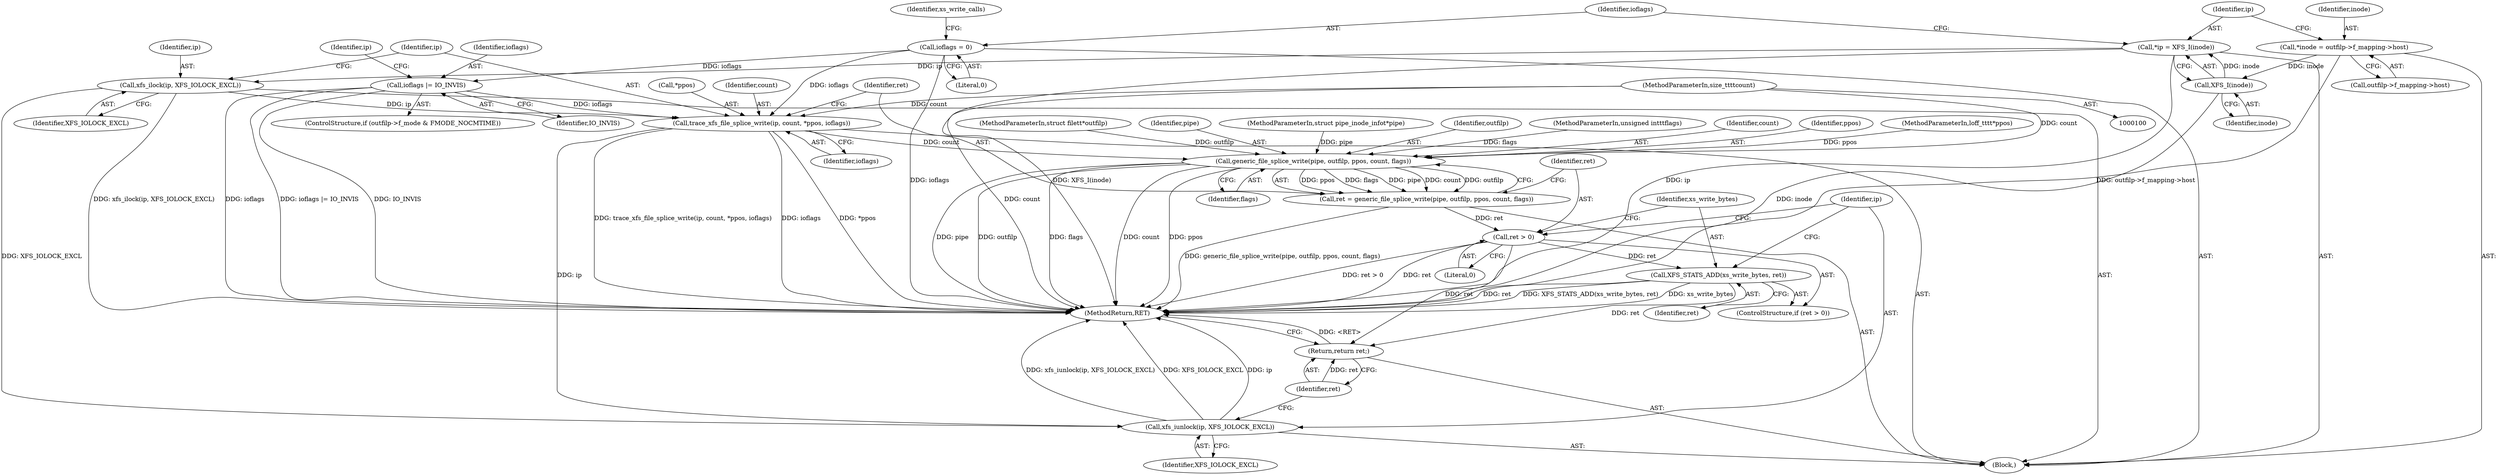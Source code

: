 digraph "1_linux_8d0207652cbe27d1f962050737848e5ad4671958@API" {
"1000147" [label="(Call,trace_xfs_file_splice_write(ip, count, *ppos, ioflags))"];
"1000144" [label="(Call,xfs_ilock(ip, XFS_IOLOCK_EXCL))"];
"1000116" [label="(Call,*ip = XFS_I(inode))"];
"1000118" [label="(Call,XFS_I(inode))"];
"1000108" [label="(Call,*inode = outfilp->f_mapping->host)"];
"1000104" [label="(MethodParameterIn,size_t\t\t\tcount)"];
"1000133" [label="(Call,ioflags |= IO_INVIS)"];
"1000121" [label="(Call,ioflags = 0)"];
"1000155" [label="(Call,generic_file_splice_write(pipe, outfilp, ppos, count, flags))"];
"1000153" [label="(Call,ret = generic_file_splice_write(pipe, outfilp, ppos, count, flags))"];
"1000162" [label="(Call,ret > 0)"];
"1000165" [label="(Call,XFS_STATS_ADD(xs_write_bytes, ret))"];
"1000171" [label="(Return,return ret;)"];
"1000168" [label="(Call,xfs_iunlock(ip, XFS_IOLOCK_EXCL))"];
"1000150" [label="(Call,*ppos)"];
"1000109" [label="(Identifier,inode)"];
"1000171" [label="(Return,return ret;)"];
"1000149" [label="(Identifier,count)"];
"1000102" [label="(MethodParameterIn,struct file\t\t*outfilp)"];
"1000121" [label="(Call,ioflags = 0)"];
"1000126" [label="(Identifier,xs_write_calls)"];
"1000147" [label="(Call,trace_xfs_file_splice_write(ip, count, *ppos, ioflags))"];
"1000146" [label="(Identifier,XFS_IOLOCK_EXCL)"];
"1000153" [label="(Call,ret = generic_file_splice_write(pipe, outfilp, ppos, count, flags))"];
"1000160" [label="(Identifier,flags)"];
"1000162" [label="(Call,ret > 0)"];
"1000167" [label="(Identifier,ret)"];
"1000156" [label="(Identifier,pipe)"];
"1000165" [label="(Call,XFS_STATS_ADD(xs_write_bytes, ret))"];
"1000122" [label="(Identifier,ioflags)"];
"1000164" [label="(Literal,0)"];
"1000152" [label="(Identifier,ioflags)"];
"1000127" [label="(ControlStructure,if (outfilp->f_mode & FMODE_NOCMTIME))"];
"1000101" [label="(MethodParameterIn,struct pipe_inode_info\t*pipe)"];
"1000118" [label="(Call,XFS_I(inode))"];
"1000119" [label="(Identifier,inode)"];
"1000157" [label="(Identifier,outfilp)"];
"1000139" [label="(Identifier,ip)"];
"1000105" [label="(MethodParameterIn,unsigned int\t\tflags)"];
"1000159" [label="(Identifier,count)"];
"1000163" [label="(Identifier,ret)"];
"1000161" [label="(ControlStructure,if (ret > 0))"];
"1000170" [label="(Identifier,XFS_IOLOCK_EXCL)"];
"1000166" [label="(Identifier,xs_write_bytes)"];
"1000104" [label="(MethodParameterIn,size_t\t\t\tcount)"];
"1000148" [label="(Identifier,ip)"];
"1000106" [label="(Block,)"];
"1000116" [label="(Call,*ip = XFS_I(inode))"];
"1000173" [label="(MethodReturn,RET)"];
"1000133" [label="(Call,ioflags |= IO_INVIS)"];
"1000155" [label="(Call,generic_file_splice_write(pipe, outfilp, ppos, count, flags))"];
"1000123" [label="(Literal,0)"];
"1000158" [label="(Identifier,ppos)"];
"1000134" [label="(Identifier,ioflags)"];
"1000145" [label="(Identifier,ip)"];
"1000154" [label="(Identifier,ret)"];
"1000108" [label="(Call,*inode = outfilp->f_mapping->host)"];
"1000169" [label="(Identifier,ip)"];
"1000172" [label="(Identifier,ret)"];
"1000103" [label="(MethodParameterIn,loff_t\t\t\t*ppos)"];
"1000135" [label="(Identifier,IO_INVIS)"];
"1000117" [label="(Identifier,ip)"];
"1000168" [label="(Call,xfs_iunlock(ip, XFS_IOLOCK_EXCL))"];
"1000144" [label="(Call,xfs_ilock(ip, XFS_IOLOCK_EXCL))"];
"1000110" [label="(Call,outfilp->f_mapping->host)"];
"1000147" -> "1000106"  [label="AST: "];
"1000147" -> "1000152"  [label="CFG: "];
"1000148" -> "1000147"  [label="AST: "];
"1000149" -> "1000147"  [label="AST: "];
"1000150" -> "1000147"  [label="AST: "];
"1000152" -> "1000147"  [label="AST: "];
"1000154" -> "1000147"  [label="CFG: "];
"1000147" -> "1000173"  [label="DDG: ioflags"];
"1000147" -> "1000173"  [label="DDG: *ppos"];
"1000147" -> "1000173"  [label="DDG: trace_xfs_file_splice_write(ip, count, *ppos, ioflags)"];
"1000144" -> "1000147"  [label="DDG: ip"];
"1000104" -> "1000147"  [label="DDG: count"];
"1000133" -> "1000147"  [label="DDG: ioflags"];
"1000121" -> "1000147"  [label="DDG: ioflags"];
"1000147" -> "1000155"  [label="DDG: count"];
"1000147" -> "1000168"  [label="DDG: ip"];
"1000144" -> "1000106"  [label="AST: "];
"1000144" -> "1000146"  [label="CFG: "];
"1000145" -> "1000144"  [label="AST: "];
"1000146" -> "1000144"  [label="AST: "];
"1000148" -> "1000144"  [label="CFG: "];
"1000144" -> "1000173"  [label="DDG: xfs_ilock(ip, XFS_IOLOCK_EXCL)"];
"1000116" -> "1000144"  [label="DDG: ip"];
"1000144" -> "1000168"  [label="DDG: XFS_IOLOCK_EXCL"];
"1000116" -> "1000106"  [label="AST: "];
"1000116" -> "1000118"  [label="CFG: "];
"1000117" -> "1000116"  [label="AST: "];
"1000118" -> "1000116"  [label="AST: "];
"1000122" -> "1000116"  [label="CFG: "];
"1000116" -> "1000173"  [label="DDG: XFS_I(inode)"];
"1000116" -> "1000173"  [label="DDG: ip"];
"1000118" -> "1000116"  [label="DDG: inode"];
"1000118" -> "1000119"  [label="CFG: "];
"1000119" -> "1000118"  [label="AST: "];
"1000118" -> "1000173"  [label="DDG: inode"];
"1000108" -> "1000118"  [label="DDG: inode"];
"1000108" -> "1000106"  [label="AST: "];
"1000108" -> "1000110"  [label="CFG: "];
"1000109" -> "1000108"  [label="AST: "];
"1000110" -> "1000108"  [label="AST: "];
"1000117" -> "1000108"  [label="CFG: "];
"1000108" -> "1000173"  [label="DDG: outfilp->f_mapping->host"];
"1000104" -> "1000100"  [label="AST: "];
"1000104" -> "1000173"  [label="DDG: count"];
"1000104" -> "1000155"  [label="DDG: count"];
"1000133" -> "1000127"  [label="AST: "];
"1000133" -> "1000135"  [label="CFG: "];
"1000134" -> "1000133"  [label="AST: "];
"1000135" -> "1000133"  [label="AST: "];
"1000139" -> "1000133"  [label="CFG: "];
"1000133" -> "1000173"  [label="DDG: ioflags"];
"1000133" -> "1000173"  [label="DDG: ioflags |= IO_INVIS"];
"1000133" -> "1000173"  [label="DDG: IO_INVIS"];
"1000121" -> "1000133"  [label="DDG: ioflags"];
"1000121" -> "1000106"  [label="AST: "];
"1000121" -> "1000123"  [label="CFG: "];
"1000122" -> "1000121"  [label="AST: "];
"1000123" -> "1000121"  [label="AST: "];
"1000126" -> "1000121"  [label="CFG: "];
"1000121" -> "1000173"  [label="DDG: ioflags"];
"1000155" -> "1000153"  [label="AST: "];
"1000155" -> "1000160"  [label="CFG: "];
"1000156" -> "1000155"  [label="AST: "];
"1000157" -> "1000155"  [label="AST: "];
"1000158" -> "1000155"  [label="AST: "];
"1000159" -> "1000155"  [label="AST: "];
"1000160" -> "1000155"  [label="AST: "];
"1000153" -> "1000155"  [label="CFG: "];
"1000155" -> "1000173"  [label="DDG: outfilp"];
"1000155" -> "1000173"  [label="DDG: flags"];
"1000155" -> "1000173"  [label="DDG: count"];
"1000155" -> "1000173"  [label="DDG: ppos"];
"1000155" -> "1000173"  [label="DDG: pipe"];
"1000155" -> "1000153"  [label="DDG: ppos"];
"1000155" -> "1000153"  [label="DDG: flags"];
"1000155" -> "1000153"  [label="DDG: pipe"];
"1000155" -> "1000153"  [label="DDG: count"];
"1000155" -> "1000153"  [label="DDG: outfilp"];
"1000101" -> "1000155"  [label="DDG: pipe"];
"1000102" -> "1000155"  [label="DDG: outfilp"];
"1000103" -> "1000155"  [label="DDG: ppos"];
"1000105" -> "1000155"  [label="DDG: flags"];
"1000153" -> "1000106"  [label="AST: "];
"1000154" -> "1000153"  [label="AST: "];
"1000163" -> "1000153"  [label="CFG: "];
"1000153" -> "1000173"  [label="DDG: generic_file_splice_write(pipe, outfilp, ppos, count, flags)"];
"1000153" -> "1000162"  [label="DDG: ret"];
"1000162" -> "1000161"  [label="AST: "];
"1000162" -> "1000164"  [label="CFG: "];
"1000163" -> "1000162"  [label="AST: "];
"1000164" -> "1000162"  [label="AST: "];
"1000166" -> "1000162"  [label="CFG: "];
"1000169" -> "1000162"  [label="CFG: "];
"1000162" -> "1000173"  [label="DDG: ret"];
"1000162" -> "1000173"  [label="DDG: ret > 0"];
"1000162" -> "1000165"  [label="DDG: ret"];
"1000162" -> "1000171"  [label="DDG: ret"];
"1000165" -> "1000161"  [label="AST: "];
"1000165" -> "1000167"  [label="CFG: "];
"1000166" -> "1000165"  [label="AST: "];
"1000167" -> "1000165"  [label="AST: "];
"1000169" -> "1000165"  [label="CFG: "];
"1000165" -> "1000173"  [label="DDG: XFS_STATS_ADD(xs_write_bytes, ret)"];
"1000165" -> "1000173"  [label="DDG: xs_write_bytes"];
"1000165" -> "1000173"  [label="DDG: ret"];
"1000165" -> "1000171"  [label="DDG: ret"];
"1000171" -> "1000106"  [label="AST: "];
"1000171" -> "1000172"  [label="CFG: "];
"1000172" -> "1000171"  [label="AST: "];
"1000173" -> "1000171"  [label="CFG: "];
"1000171" -> "1000173"  [label="DDG: <RET>"];
"1000172" -> "1000171"  [label="DDG: ret"];
"1000168" -> "1000106"  [label="AST: "];
"1000168" -> "1000170"  [label="CFG: "];
"1000169" -> "1000168"  [label="AST: "];
"1000170" -> "1000168"  [label="AST: "];
"1000172" -> "1000168"  [label="CFG: "];
"1000168" -> "1000173"  [label="DDG: ip"];
"1000168" -> "1000173"  [label="DDG: xfs_iunlock(ip, XFS_IOLOCK_EXCL)"];
"1000168" -> "1000173"  [label="DDG: XFS_IOLOCK_EXCL"];
}
